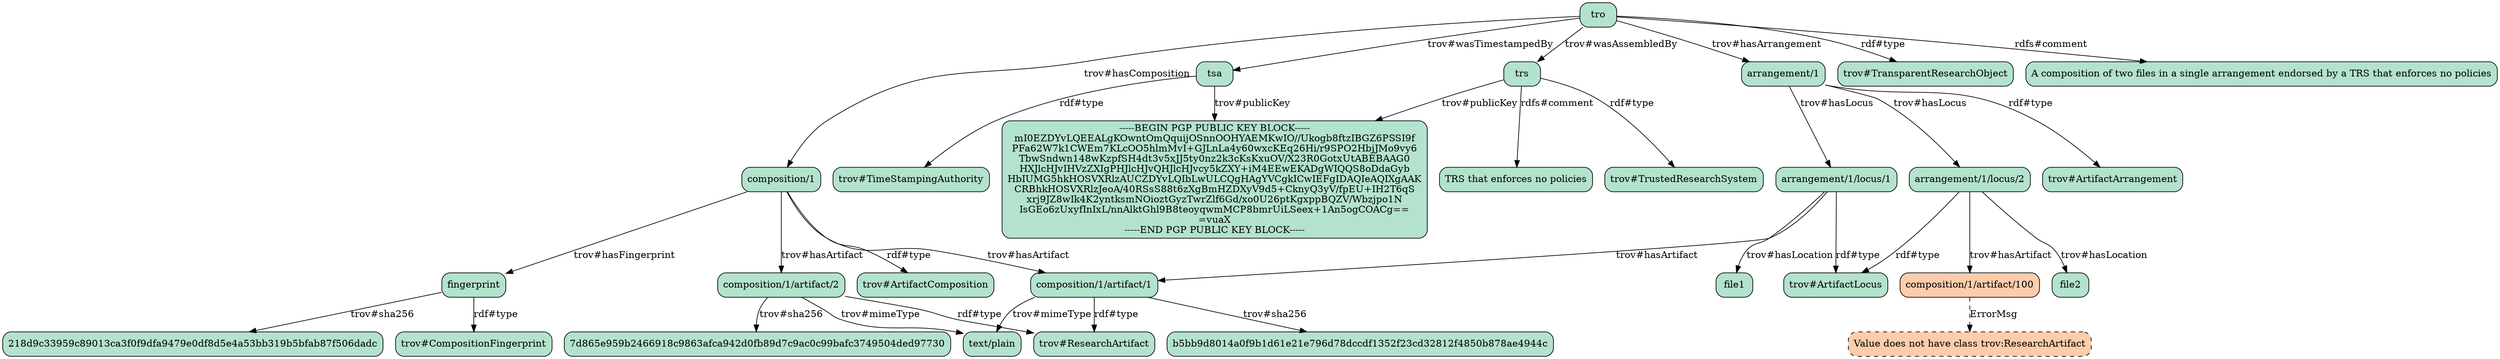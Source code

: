 strict digraph "" {
	"composition/1/artifact/2"	[fillcolor="#b3e2cd",
		shape=box,
		style="filled, rounded"];
	"7d865e959b2466918c9863afca942d0fb89d7c9ac0c99bafc3749504ded97730"	[fillcolor="#b3e2cd",
		shape=box,
		style="filled, rounded"];
	"composition/1/artifact/2" -> "7d865e959b2466918c9863afca942d0fb89d7c9ac0c99bafc3749504ded97730"	[label="trov#sha256"];
	"text/plain"	[fillcolor="#b3e2cd",
		shape=box,
		style="filled, rounded"];
	"composition/1/artifact/2" -> "text/plain"	[label="trov#mimeType"];
	"trov#ResearchArtifact"	[fillcolor="#b3e2cd",
		shape=box,
		style="filled, rounded"];
	"composition/1/artifact/2" -> "trov#ResearchArtifact"	[label="rdf#type"];
	"composition/1/artifact/1"	[fillcolor="#b3e2cd",
		shape=box,
		style="filled, rounded"];
	b5bb9d8014a0f9b1d61e21e796d78dccdf1352f23cd32812f4850b878ae4944c	[fillcolor="#b3e2cd",
		shape=box,
		style="filled, rounded"];
	"composition/1/artifact/1" -> b5bb9d8014a0f9b1d61e21e796d78dccdf1352f23cd32812f4850b878ae4944c	[label="trov#sha256"];
	"composition/1/artifact/1" -> "text/plain"	[label="trov#mimeType"];
	"composition/1/artifact/1" -> "trov#ResearchArtifact"	[label="rdf#type"];
	"arrangement/1/locus/1"	[fillcolor="#b3e2cd",
		shape=box,
		style="filled, rounded"];
	"arrangement/1/locus/1" -> "composition/1/artifact/1"	[label="trov#hasArtifact"];
	"trov#ArtifactLocus"	[fillcolor="#b3e2cd",
		shape=box,
		style="filled, rounded"];
	"arrangement/1/locus/1" -> "trov#ArtifactLocus"	[label="rdf#type"];
	file1	[fillcolor="#b3e2cd",
		shape=box,
		style="filled, rounded"];
	"arrangement/1/locus/1" -> file1	[label="trov#hasLocation"];
	"arrangement/1/locus/2"	[fillcolor="#b3e2cd",
		shape=box,
		style="filled, rounded"];
	"arrangement/1/locus/2" -> "trov#ArtifactLocus"	[label="rdf#type"];
	"composition/1/artifact/100"	[fillcolor="#fdccac",
		shape=box,
		style="filled, rounded"];
	"arrangement/1/locus/2" -> "composition/1/artifact/100"	[label="trov#hasArtifact"];
	file2	[fillcolor="#b3e2cd",
		shape=box,
		style="filled, rounded"];
	"arrangement/1/locus/2" -> file2	[label="trov#hasLocation"];
	"Value does not have class trov:ResearchArtifact"	[fillcolor="#fdccac",
		shape=box,
		style="filled, rounded, dashed"];
	"composition/1/artifact/100" -> "Value does not have class trov:ResearchArtifact"	[label=ErrorMsg,
		style=dashed];
	"composition/1"	[fillcolor="#b3e2cd",
		shape=box,
		style="filled, rounded"];
	"composition/1" -> "composition/1/artifact/2"	[label="trov#hasArtifact"];
	"composition/1" -> "composition/1/artifact/1"	[label="trov#hasArtifact"];
	"trov#ArtifactComposition"	[fillcolor="#b3e2cd",
		shape=box,
		style="filled, rounded"];
	"composition/1" -> "trov#ArtifactComposition"	[label="rdf#type"];
	fingerprint	[fillcolor="#b3e2cd",
		shape=box,
		style="filled, rounded"];
	"composition/1" -> fingerprint	[label="trov#hasFingerprint"];
	tsa	[fillcolor="#b3e2cd",
		shape=box,
		style="filled, rounded"];
	"trov#TimeStampingAuthority"	[fillcolor="#b3e2cd",
		shape=box,
		style="filled, rounded"];
	tsa -> "trov#TimeStampingAuthority"	[label="rdf#type"];
	"-----BEGIN PGP PUBLIC KEY BLOCK-----
mI0EZDYvLQEEALgKOwntOmQquijOSnnOOHYAEMKwIO//Ukogb8ftzIBGZ6PSSI9f
PFa62W7k1CWEm7KLcOO5hlmMvI+\
GJLnLa4y60wxcKEq26Hi/r9SPO2HbjJMo9vy6
TbwSndwn148wKzpfSH4dt3v5xJJ5ty0nz2k3cKsKxuOV/X23R0GotxUtABEBAAG0
HXJlcHJvIHVzZXIgPHJlcHJvQHJlcHJvcy5kZXY+\
iM4EEwEKADgWIQQS8oDdaGyb
HbIUMG5hkHOSVXRlzAUCZDYvLQIbLwULCQgHAgYVCgkICwIEFgIDAQIeAQIXgAAK
CRBhkHOSVXRlzJeoA/40RSsS88t6zXgBmHZDXyV9d5+\
CknyQ3yV/fpEU+IH2T6qS
xrj9JZ8wIk4K2yntksmNOioztGyzTwrZlf6Gd/xo0U26ptKgxppBQZV/Wbzjpo1N
IsGEo6zUxyfInIxL/nnAlktGhl9B8teoyqwmMCP8bmrUiLSeex+\
1An5ogCOACg==
=vuaX
-----END PGP PUBLIC KEY BLOCK-----
"	[fillcolor="#b3e2cd",
		shape=box,
		style="filled, rounded"];
	tsa -> "-----BEGIN PGP PUBLIC KEY BLOCK-----
mI0EZDYvLQEEALgKOwntOmQquijOSnnOOHYAEMKwIO//Ukogb8ftzIBGZ6PSSI9f
PFa62W7k1CWEm7KLcOO5hlmMvI+\
GJLnLa4y60wxcKEq26Hi/r9SPO2HbjJMo9vy6
TbwSndwn148wKzpfSH4dt3v5xJJ5ty0nz2k3cKsKxuOV/X23R0GotxUtABEBAAG0
HXJlcHJvIHVzZXIgPHJlcHJvQHJlcHJvcy5kZXY+\
iM4EEwEKADgWIQQS8oDdaGyb
HbIUMG5hkHOSVXRlzAUCZDYvLQIbLwULCQgHAgYVCgkICwIEFgIDAQIeAQIXgAAK
CRBhkHOSVXRlzJeoA/40RSsS88t6zXgBmHZDXyV9d5+\
CknyQ3yV/fpEU+IH2T6qS
xrj9JZ8wIk4K2yntksmNOioztGyzTwrZlf6Gd/xo0U26ptKgxppBQZV/Wbzjpo1N
IsGEo6zUxyfInIxL/nnAlktGhl9B8teoyqwmMCP8bmrUiLSeex+\
1An5ogCOACg==
=vuaX
-----END PGP PUBLIC KEY BLOCK-----
"	[label="trov#publicKey"];
	tro	[fillcolor="#b3e2cd",
		shape=box,
		style="filled, rounded"];
	tro -> "composition/1"	[label="trov#hasComposition"];
	tro -> tsa	[label="trov#wasTimestampedBy"];
	trs	[fillcolor="#b3e2cd",
		shape=box,
		style="filled, rounded"];
	tro -> trs	[label="trov#wasAssembledBy"];
	"arrangement/1"	[fillcolor="#b3e2cd",
		shape=box,
		style="filled, rounded"];
	tro -> "arrangement/1"	[label="trov#hasArrangement"];
	"trov#TransparentResearchObject"	[fillcolor="#b3e2cd",
		shape=box,
		style="filled, rounded"];
	tro -> "trov#TransparentResearchObject"	[label="rdf#type"];
	"A composition of two files in a single arrangement endorsed by a TRS that enforces no policies"	[fillcolor="#b3e2cd",
		shape=box,
		style="filled, rounded"];
	tro -> "A composition of two files in a single arrangement endorsed by a TRS that enforces no policies"	[label="rdfs#comment"];
	"TRS that enforces no policies"	[fillcolor="#b3e2cd",
		shape=box,
		style="filled, rounded"];
	trs -> "TRS that enforces no policies"	[label="rdfs#comment"];
	trs -> "-----BEGIN PGP PUBLIC KEY BLOCK-----
mI0EZDYvLQEEALgKOwntOmQquijOSnnOOHYAEMKwIO//Ukogb8ftzIBGZ6PSSI9f
PFa62W7k1CWEm7KLcOO5hlmMvI+\
GJLnLa4y60wxcKEq26Hi/r9SPO2HbjJMo9vy6
TbwSndwn148wKzpfSH4dt3v5xJJ5ty0nz2k3cKsKxuOV/X23R0GotxUtABEBAAG0
HXJlcHJvIHVzZXIgPHJlcHJvQHJlcHJvcy5kZXY+\
iM4EEwEKADgWIQQS8oDdaGyb
HbIUMG5hkHOSVXRlzAUCZDYvLQIbLwULCQgHAgYVCgkICwIEFgIDAQIeAQIXgAAK
CRBhkHOSVXRlzJeoA/40RSsS88t6zXgBmHZDXyV9d5+\
CknyQ3yV/fpEU+IH2T6qS
xrj9JZ8wIk4K2yntksmNOioztGyzTwrZlf6Gd/xo0U26ptKgxppBQZV/Wbzjpo1N
IsGEo6zUxyfInIxL/nnAlktGhl9B8teoyqwmMCP8bmrUiLSeex+\
1An5ogCOACg==
=vuaX
-----END PGP PUBLIC KEY BLOCK-----
"	[label="trov#publicKey"];
	"trov#TrustedResearchSystem"	[fillcolor="#b3e2cd",
		shape=box,
		style="filled, rounded"];
	trs -> "trov#TrustedResearchSystem"	[label="rdf#type"];
	"trov#CompositionFingerprint"	[fillcolor="#b3e2cd",
		shape=box,
		style="filled, rounded"];
	fingerprint -> "trov#CompositionFingerprint"	[label="rdf#type"];
	"218d9c33959c89013ca3f0f9dfa9479e0df8d5e4a53bb319b5bfab87f506dadc"	[fillcolor="#b3e2cd",
		shape=box,
		style="filled, rounded"];
	fingerprint -> "218d9c33959c89013ca3f0f9dfa9479e0df8d5e4a53bb319b5bfab87f506dadc"	[label="trov#sha256"];
	"arrangement/1" -> "arrangement/1/locus/1"	[label="trov#hasLocus"];
	"arrangement/1" -> "arrangement/1/locus/2"	[label="trov#hasLocus"];
	"trov#ArtifactArrangement"	[fillcolor="#b3e2cd",
		shape=box,
		style="filled, rounded"];
	"arrangement/1" -> "trov#ArtifactArrangement"	[label="rdf#type"];
}
